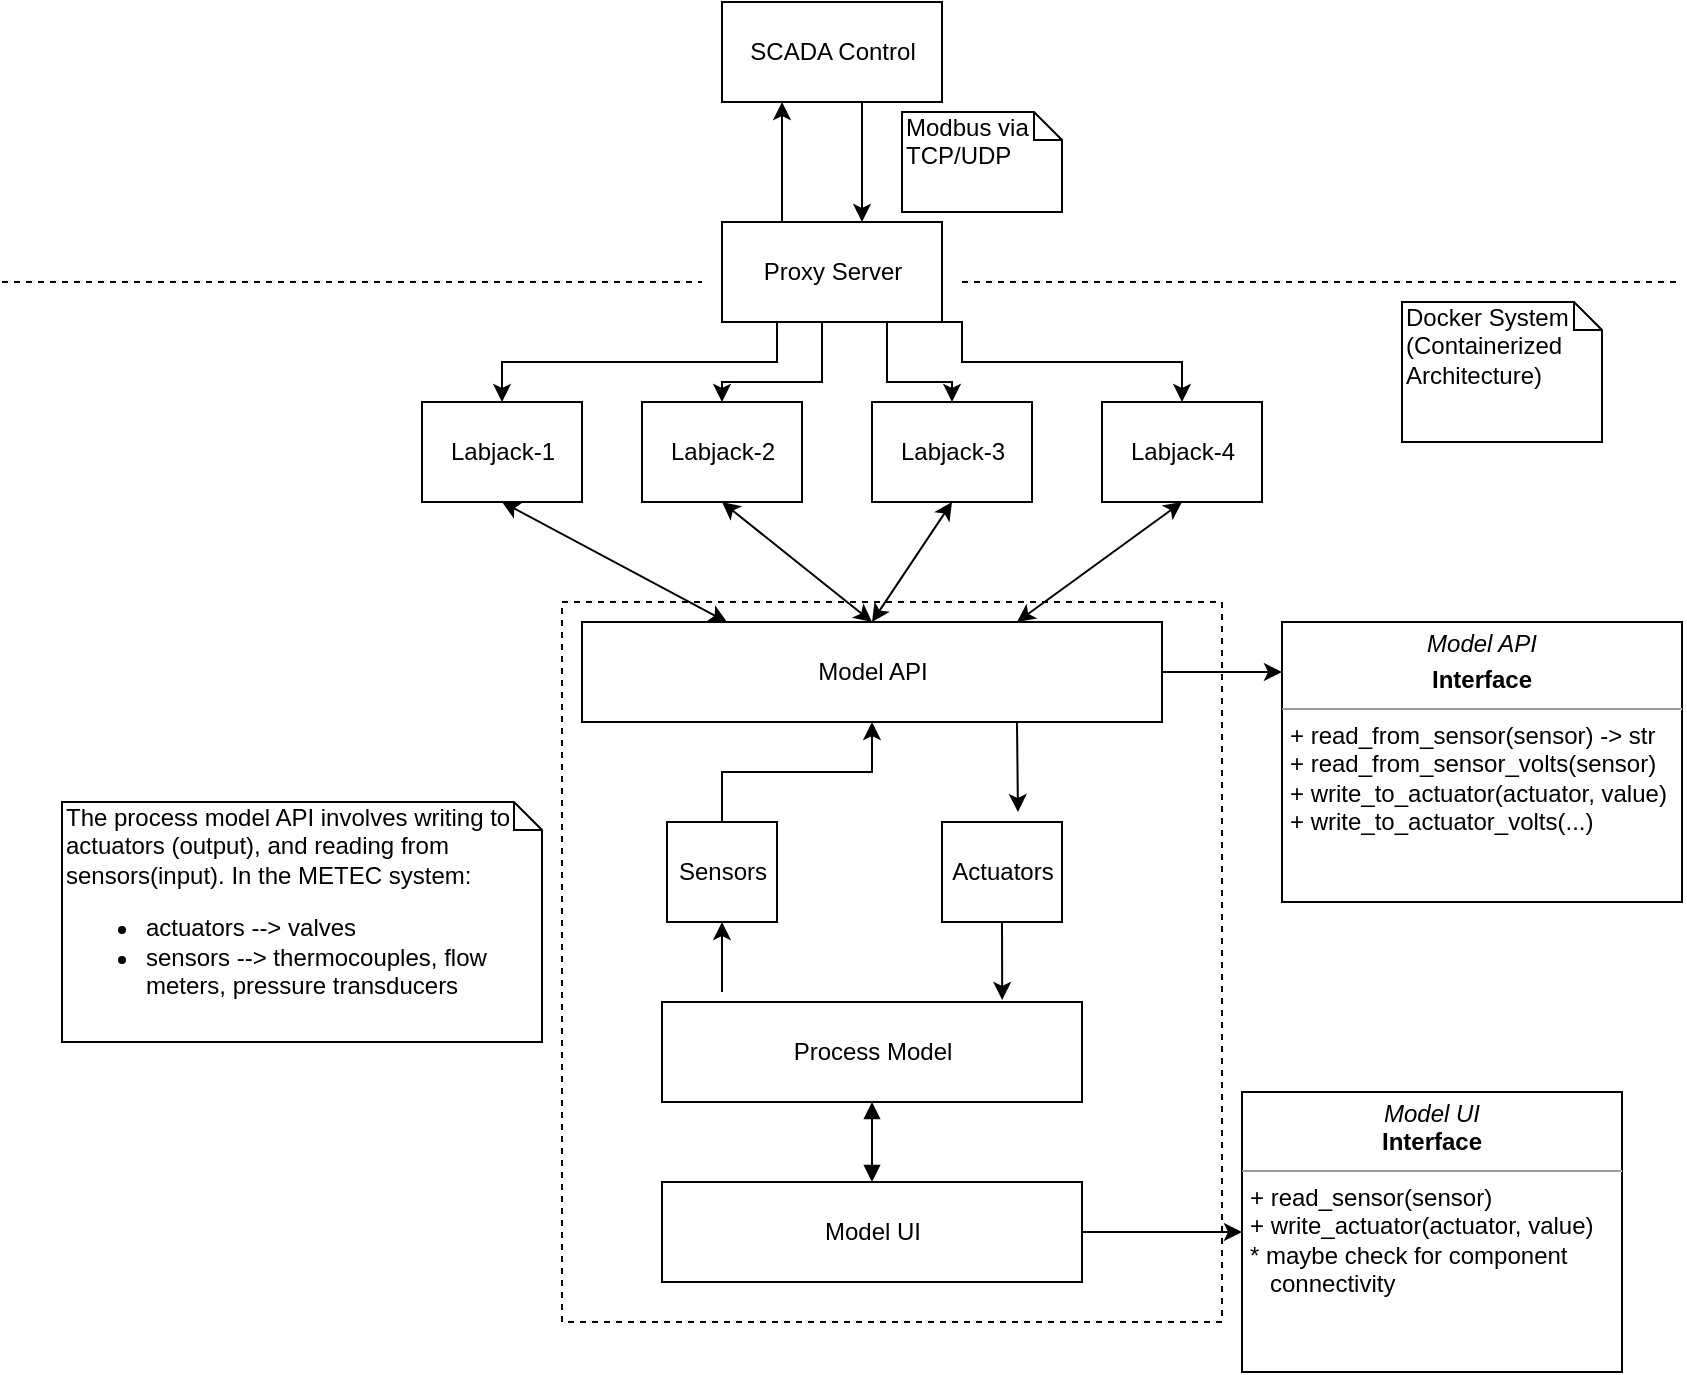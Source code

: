 <mxfile version="11.0.5" type="google"><diagram id="cwQKPFZvXCwt09W3PkRK" name="System Design"><mxGraphModel dx="906" dy="635" grid="1" gridSize="10" guides="1" tooltips="1" connect="1" arrows="1" fold="1" page="1" pageScale="1" pageWidth="850" pageHeight="1100" math="0" shadow="0"><root><mxCell id="0"/><mxCell id="1" parent="0"/><mxCell id="ga0J7rcMQ_tOhlUPW_dn-65" value="" style="rounded=0;whiteSpace=wrap;html=1;dashed=1;fillColor=none;" parent="1" vertex="1"><mxGeometry x="280" y="320" width="330" height="360" as="geometry"/></mxCell><mxCell id="ga0J7rcMQ_tOhlUPW_dn-14" value="" style="edgeStyle=orthogonalEdgeStyle;rounded=0;orthogonalLoop=1;jettySize=auto;html=1;" parent="1" source="ga0J7rcMQ_tOhlUPW_dn-12" target="ga0J7rcMQ_tOhlUPW_dn-13" edge="1"><mxGeometry relative="1" as="geometry"><Array as="points"><mxPoint x="430" y="100"/><mxPoint x="430" y="100"/></Array></mxGeometry></mxCell><mxCell id="ga0J7rcMQ_tOhlUPW_dn-12" value="SCADA Control" style="html=1;" parent="1" vertex="1"><mxGeometry x="360" y="20" width="110" height="50" as="geometry"/></mxCell><mxCell id="ga0J7rcMQ_tOhlUPW_dn-15" value="" style="edgeStyle=orthogonalEdgeStyle;rounded=0;orthogonalLoop=1;jettySize=auto;html=1;" parent="1" source="ga0J7rcMQ_tOhlUPW_dn-13" target="ga0J7rcMQ_tOhlUPW_dn-12" edge="1"><mxGeometry relative="1" as="geometry"><Array as="points"><mxPoint x="390" y="100"/><mxPoint x="390" y="100"/></Array></mxGeometry></mxCell><mxCell id="ga0J7rcMQ_tOhlUPW_dn-25" style="edgeStyle=orthogonalEdgeStyle;rounded=0;orthogonalLoop=1;jettySize=auto;html=1;exitX=0.75;exitY=1;exitDx=0;exitDy=0;" parent="1" source="ga0J7rcMQ_tOhlUPW_dn-13" target="ga0J7rcMQ_tOhlUPW_dn-22" edge="1"><mxGeometry relative="1" as="geometry"><Array as="points"><mxPoint x="480" y="180"/><mxPoint x="480" y="200"/><mxPoint x="590" y="200"/></Array></mxGeometry></mxCell><mxCell id="ga0J7rcMQ_tOhlUPW_dn-26" style="edgeStyle=orthogonalEdgeStyle;rounded=0;orthogonalLoop=1;jettySize=auto;html=1;exitX=0.75;exitY=1;exitDx=0;exitDy=0;" parent="1" source="ga0J7rcMQ_tOhlUPW_dn-13" target="ga0J7rcMQ_tOhlUPW_dn-21" edge="1"><mxGeometry relative="1" as="geometry"><Array as="points"><mxPoint x="443" y="210"/><mxPoint x="475" y="210"/></Array></mxGeometry></mxCell><mxCell id="ga0J7rcMQ_tOhlUPW_dn-27" style="edgeStyle=orthogonalEdgeStyle;rounded=0;orthogonalLoop=1;jettySize=auto;html=1;exitX=0.25;exitY=1;exitDx=0;exitDy=0;entryX=0.5;entryY=0;entryDx=0;entryDy=0;" parent="1" source="ga0J7rcMQ_tOhlUPW_dn-13" target="ga0J7rcMQ_tOhlUPW_dn-20" edge="1"><mxGeometry relative="1" as="geometry"><Array as="points"><mxPoint x="410" y="180"/><mxPoint x="410" y="210"/><mxPoint x="360" y="210"/></Array></mxGeometry></mxCell><mxCell id="ga0J7rcMQ_tOhlUPW_dn-28" style="edgeStyle=orthogonalEdgeStyle;rounded=0;orthogonalLoop=1;jettySize=auto;html=1;exitX=0.25;exitY=1;exitDx=0;exitDy=0;entryX=0.5;entryY=0;entryDx=0;entryDy=0;" parent="1" source="ga0J7rcMQ_tOhlUPW_dn-13" target="ga0J7rcMQ_tOhlUPW_dn-19" edge="1"><mxGeometry relative="1" as="geometry"/></mxCell><mxCell id="ga0J7rcMQ_tOhlUPW_dn-13" value="Proxy Server" style="html=1;" parent="1" vertex="1"><mxGeometry x="360" y="130" width="110" height="50" as="geometry"/></mxCell><mxCell id="ga0J7rcMQ_tOhlUPW_dn-16" value="Modbus via&lt;br&gt;TCP/UDP" style="shape=note;whiteSpace=wrap;html=1;size=14;verticalAlign=top;align=left;spacingTop=-6;" parent="1" vertex="1"><mxGeometry x="450" y="75" width="80" height="50" as="geometry"/></mxCell><mxCell id="ga0J7rcMQ_tOhlUPW_dn-19" value="Labjack-1" style="html=1;" parent="1" vertex="1"><mxGeometry x="210" y="220" width="80" height="50" as="geometry"/></mxCell><mxCell id="ga0J7rcMQ_tOhlUPW_dn-20" value="Labjack-2" style="html=1;" parent="1" vertex="1"><mxGeometry x="320" y="220" width="80" height="50" as="geometry"/></mxCell><mxCell id="ga0J7rcMQ_tOhlUPW_dn-21" value="Labjack-3" style="html=1;" parent="1" vertex="1"><mxGeometry x="435" y="220" width="80" height="50" as="geometry"/></mxCell><mxCell id="ga0J7rcMQ_tOhlUPW_dn-22" value="Labjack-4" style="html=1;" parent="1" vertex="1"><mxGeometry x="550" y="220" width="80" height="50" as="geometry"/></mxCell><mxCell id="ga0J7rcMQ_tOhlUPW_dn-29" value="" style="endArrow=none;dashed=1;html=1;" parent="1" edge="1"><mxGeometry width="50" height="50" relative="1" as="geometry"><mxPoint y="160" as="sourcePoint"/><mxPoint x="350" y="160" as="targetPoint"/><Array as="points"/></mxGeometry></mxCell><mxCell id="ga0J7rcMQ_tOhlUPW_dn-30" value="" style="endArrow=none;dashed=1;html=1;" parent="1" edge="1"><mxGeometry width="50" height="50" relative="1" as="geometry"><mxPoint x="480" y="160" as="sourcePoint"/><mxPoint x="840" y="160" as="targetPoint"/></mxGeometry></mxCell><mxCell id="ga0J7rcMQ_tOhlUPW_dn-32" value="Docker System (Containerized&lt;br&gt;Architecture)" style="shape=note;whiteSpace=wrap;html=1;size=14;verticalAlign=top;align=left;spacingTop=-6;" parent="1" vertex="1"><mxGeometry x="700" y="170" width="100" height="70" as="geometry"/></mxCell><mxCell id="ga0J7rcMQ_tOhlUPW_dn-50" style="edgeStyle=orthogonalEdgeStyle;rounded=0;orthogonalLoop=1;jettySize=auto;html=1;entryX=0;entryY=0.5;entryDx=0;entryDy=0;" parent="1" source="ga0J7rcMQ_tOhlUPW_dn-33" edge="1"><mxGeometry relative="1" as="geometry"><mxPoint x="640" y="355" as="targetPoint"/></mxGeometry></mxCell><mxCell id="ga0J7rcMQ_tOhlUPW_dn-33" value="Model API" style="html=1;" parent="1" vertex="1"><mxGeometry x="290" y="330" width="290" height="50" as="geometry"/></mxCell><mxCell id="ga0J7rcMQ_tOhlUPW_dn-37" value="" style="endArrow=classic;startArrow=classic;html=1;entryX=0.5;entryY=1;entryDx=0;entryDy=0;exitX=0.25;exitY=0;exitDx=0;exitDy=0;" parent="1" source="ga0J7rcMQ_tOhlUPW_dn-33" target="ga0J7rcMQ_tOhlUPW_dn-19" edge="1"><mxGeometry width="50" height="50" relative="1" as="geometry"><mxPoint x="10" y="530" as="sourcePoint"/><mxPoint x="60" y="480" as="targetPoint"/></mxGeometry></mxCell><mxCell id="ga0J7rcMQ_tOhlUPW_dn-38" value="" style="endArrow=classic;startArrow=classic;html=1;entryX=0.5;entryY=1;entryDx=0;entryDy=0;exitX=0.5;exitY=0;exitDx=0;exitDy=0;" parent="1" source="ga0J7rcMQ_tOhlUPW_dn-33" target="ga0J7rcMQ_tOhlUPW_dn-20" edge="1"><mxGeometry width="50" height="50" relative="1" as="geometry"><mxPoint x="10" y="530" as="sourcePoint"/><mxPoint x="60" y="480" as="targetPoint"/></mxGeometry></mxCell><mxCell id="ga0J7rcMQ_tOhlUPW_dn-39" value="" style="endArrow=classic;startArrow=classic;html=1;entryX=0.5;entryY=1;entryDx=0;entryDy=0;exitX=0.5;exitY=0;exitDx=0;exitDy=0;" parent="1" source="ga0J7rcMQ_tOhlUPW_dn-33" target="ga0J7rcMQ_tOhlUPW_dn-21" edge="1"><mxGeometry width="50" height="50" relative="1" as="geometry"><mxPoint x="10" y="450" as="sourcePoint"/><mxPoint x="60" y="400" as="targetPoint"/></mxGeometry></mxCell><mxCell id="ga0J7rcMQ_tOhlUPW_dn-41" value="" style="endArrow=classic;startArrow=classic;html=1;exitX=0.75;exitY=0;exitDx=0;exitDy=0;" parent="1" source="ga0J7rcMQ_tOhlUPW_dn-33" edge="1"><mxGeometry width="50" height="50" relative="1" as="geometry"><mxPoint x="540" y="320" as="sourcePoint"/><mxPoint x="590" y="270" as="targetPoint"/></mxGeometry></mxCell><mxCell id="ga0J7rcMQ_tOhlUPW_dn-52" value="" style="edgeStyle=orthogonalEdgeStyle;rounded=0;orthogonalLoop=1;jettySize=auto;html=1;" parent="1" source="ga0J7rcMQ_tOhlUPW_dn-42" target="ga0J7rcMQ_tOhlUPW_dn-33" edge="1"><mxGeometry relative="1" as="geometry"/></mxCell><mxCell id="ga0J7rcMQ_tOhlUPW_dn-42" value="Sensors" style="html=1;" parent="1" vertex="1"><mxGeometry x="332.5" y="430" width="55" height="50" as="geometry"/></mxCell><mxCell id="ga0J7rcMQ_tOhlUPW_dn-43" value="Actuators" style="html=1;" parent="1" vertex="1"><mxGeometry x="470" y="430" width="60" height="50" as="geometry"/></mxCell><mxCell id="ga0J7rcMQ_tOhlUPW_dn-44" value="Process Model" style="html=1;" parent="1" vertex="1"><mxGeometry x="330" y="520" width="210" height="50" as="geometry"/></mxCell><mxCell id="ga0J7rcMQ_tOhlUPW_dn-45" value="" style="endArrow=classic;html=1;exitX=0.75;exitY=1;exitDx=0;exitDy=0;entryX=0.633;entryY=-0.1;entryDx=0;entryDy=0;entryPerimeter=0;" parent="1" source="ga0J7rcMQ_tOhlUPW_dn-33" target="ga0J7rcMQ_tOhlUPW_dn-43" edge="1"><mxGeometry width="50" height="50" relative="1" as="geometry"><mxPoint x="590" y="430" as="sourcePoint"/><mxPoint x="640" y="380" as="targetPoint"/></mxGeometry></mxCell><mxCell id="ga0J7rcMQ_tOhlUPW_dn-46" value="" style="endArrow=classic;html=1;exitX=0.5;exitY=1;exitDx=0;exitDy=0;entryX=0.81;entryY=-0.02;entryDx=0;entryDy=0;entryPerimeter=0;" parent="1" source="ga0J7rcMQ_tOhlUPW_dn-43" target="ga0J7rcMQ_tOhlUPW_dn-44" edge="1"><mxGeometry width="50" height="50" relative="1" as="geometry"><mxPoint x="465" y="520" as="sourcePoint"/><mxPoint x="515" y="470" as="targetPoint"/></mxGeometry></mxCell><mxCell id="ga0J7rcMQ_tOhlUPW_dn-47" value="" style="endArrow=classic;html=1;entryX=0.5;entryY=1;entryDx=0;entryDy=0;" parent="1" target="ga0J7rcMQ_tOhlUPW_dn-42" edge="1"><mxGeometry width="50" height="50" relative="1" as="geometry"><mxPoint x="360" y="515" as="sourcePoint"/><mxPoint x="380" y="490" as="targetPoint"/></mxGeometry></mxCell><mxCell id="ga0J7rcMQ_tOhlUPW_dn-51" value="&lt;p style=&quot;margin: 0px ; margin-top: 4px ; text-align: center&quot;&gt;&lt;i&gt;Model API&lt;/i&gt;&lt;/p&gt;&lt;p style=&quot;margin: 0px ; margin-top: 4px ; text-align: center&quot;&gt;&lt;b&gt;Interface&lt;/b&gt;&lt;/p&gt;&lt;hr size=&quot;1&quot;&gt;&lt;p style=&quot;margin: 0px ; margin-left: 4px&quot;&gt;&lt;span&gt;+ read_from_sensor(sensor) -&amp;gt; str&lt;/span&gt;&lt;br&gt;&lt;/p&gt;&lt;p style=&quot;margin: 0px ; margin-left: 4px&quot;&gt;+ read_from_sensor_volts(sensor)&lt;/p&gt;&lt;p style=&quot;margin: 0px ; margin-left: 4px&quot;&gt;+ write_to_actuator(actuator, value)&lt;/p&gt;&lt;p style=&quot;margin: 0px ; margin-left: 4px&quot;&gt;+ write_to_actuator_volts(...)&lt;/p&gt;" style="verticalAlign=top;align=left;overflow=fill;fontSize=12;fontFamily=Helvetica;html=1;" parent="1" vertex="1"><mxGeometry x="640" y="330" width="200" height="140" as="geometry"/></mxCell><mxCell id="ga0J7rcMQ_tOhlUPW_dn-53" value="The process model API involves writing to actuators (output), and reading from sensors(input). In the METEC system:&lt;br&gt;&lt;ul&gt;&lt;li&gt;actuators --&amp;gt; valves&lt;/li&gt;&lt;li&gt;sensors --&amp;gt; thermocouples, flow meters, pressure transducers&lt;/li&gt;&lt;/ul&gt;" style="shape=note;whiteSpace=wrap;html=1;size=14;verticalAlign=top;align=left;spacingTop=-6;" parent="1" vertex="1"><mxGeometry x="30" y="420" width="240" height="120" as="geometry"/></mxCell><mxCell id="ga0J7rcMQ_tOhlUPW_dn-62" value="" style="edgeStyle=none;rounded=0;orthogonalLoop=1;jettySize=auto;html=1;entryX=0;entryY=0.5;entryDx=0;entryDy=0;" parent="1" source="ga0J7rcMQ_tOhlUPW_dn-54" target="ga0J7rcMQ_tOhlUPW_dn-63" edge="1"><mxGeometry relative="1" as="geometry"><mxPoint x="600" y="635" as="targetPoint"/></mxGeometry></mxCell><mxCell id="ga0J7rcMQ_tOhlUPW_dn-54" value="Model UI" style="html=1;" parent="1" vertex="1"><mxGeometry x="330" y="610" width="210" height="50" as="geometry"/></mxCell><mxCell id="ga0J7rcMQ_tOhlUPW_dn-60" value="" style="endArrow=block;startArrow=block;endFill=1;startFill=1;html=1;exitX=0.5;exitY=1;exitDx=0;exitDy=0;entryX=0.5;entryY=0;entryDx=0;entryDy=0;" parent="1" source="ga0J7rcMQ_tOhlUPW_dn-44" target="ga0J7rcMQ_tOhlUPW_dn-54" edge="1"><mxGeometry width="160" relative="1" as="geometry"><mxPoint x="10" y="660" as="sourcePoint"/><mxPoint x="170" y="660" as="targetPoint"/></mxGeometry></mxCell><mxCell id="ga0J7rcMQ_tOhlUPW_dn-63" value="&lt;p style=&quot;margin: 0px ; margin-top: 4px ; text-align: center&quot;&gt;&lt;i&gt;Model UI&lt;/i&gt;&lt;br&gt;&lt;b&gt;Interface&lt;/b&gt;&lt;/p&gt;&lt;hr size=&quot;1&quot;&gt;&lt;p style=&quot;margin: 0px ; margin-left: 4px&quot;&gt;&lt;span&gt;+ read_sensor(sensor)&lt;/span&gt;&lt;br&gt;&lt;/p&gt;&lt;p style=&quot;margin: 0px ; margin-left: 4px&quot;&gt;+ write_actuator(actuator, value)&lt;/p&gt;&lt;p style=&quot;margin: 0px ; margin-left: 4px&quot;&gt;* maybe check for component&amp;nbsp;&lt;/p&gt;&lt;p style=&quot;margin: 0px ; margin-left: 4px&quot;&gt;&amp;nbsp; &amp;nbsp;connectivity&lt;/p&gt;" style="verticalAlign=top;align=left;overflow=fill;fontSize=12;fontFamily=Helvetica;html=1;" parent="1" vertex="1"><mxGeometry x="620" y="565" width="190" height="140" as="geometry"/></mxCell></root></mxGraphModel></diagram><diagram id="9ee9ZPybJlxBKLZea21q" name="Labjack Emulator"><mxGraphModel dx="906" dy="635" grid="1" gridSize="10" guides="1" tooltips="1" connect="1" arrows="1" fold="1" page="1" pageScale="1" pageWidth="850" pageHeight="1100" math="0" shadow="0"><root><mxCell id="xaF1gvg9-3BTD8VrTsgN-0"/><mxCell id="xaF1gvg9-3BTD8VrTsgN-1" parent="xaF1gvg9-3BTD8VrTsgN-0"/><mxCell id="xaF1gvg9-3BTD8VrTsgN-2" value="Labjack Emulator" style="swimlane;fontStyle=1;align=center;verticalAlign=top;childLayout=stackLayout;horizontal=1;startSize=26;horizontalStack=0;resizeParent=1;resizeParentMax=0;resizeLast=0;collapsible=1;marginBottom=0;" vertex="1" parent="xaF1gvg9-3BTD8VrTsgN-1"><mxGeometry x="280" y="41" width="170" height="142" as="geometry"/></mxCell><mxCell id="xaF1gvg9-3BTD8VrTsgN-3" value="+ register_map: Dict&#10;+ modbus_map: Dict&#10;+ modbus_reciever&#10;+ process_communicator" style="text;strokeColor=none;fillColor=none;align=left;verticalAlign=top;spacingLeft=4;spacingRight=4;overflow=hidden;rotatable=0;points=[[0,0.5],[1,0.5]];portConstraint=eastwest;" vertex="1" parent="xaF1gvg9-3BTD8VrTsgN-2"><mxGeometry y="26" width="170" height="64" as="geometry"/></mxCell><mxCell id="xaF1gvg9-3BTD8VrTsgN-4" value="" style="line;strokeWidth=1;fillColor=none;align=left;verticalAlign=middle;spacingTop=-1;spacingLeft=3;spacingRight=3;rotatable=0;labelPosition=right;points=[];portConstraint=eastwest;" vertex="1" parent="xaF1gvg9-3BTD8VrTsgN-2"><mxGeometry y="90" width="170" height="10" as="geometry"/></mxCell><mxCell id="xaF1gvg9-3BTD8VrTsgN-5" value="+ on_request(request): bytes&#10;+ control_loop()" style="text;strokeColor=none;fillColor=none;align=left;verticalAlign=top;spacingLeft=4;spacingRight=4;overflow=hidden;rotatable=0;points=[[0,0.5],[1,0.5]];portConstraint=eastwest;" vertex="1" parent="xaF1gvg9-3BTD8VrTsgN-2"><mxGeometry y="100" width="170" height="42" as="geometry"/></mxCell><mxCell id="xaF1gvg9-3BTD8VrTsgN-6" value="METEC Middleware" style="swimlane;fontStyle=1;align=center;verticalAlign=top;childLayout=stackLayout;horizontal=1;startSize=26;horizontalStack=0;resizeParent=1;resizeParentMax=0;resizeLast=0;collapsible=1;marginBottom=0;" vertex="1" parent="xaF1gvg9-3BTD8VrTsgN-1"><mxGeometry x="540" y="428" width="300" height="86" as="geometry"/></mxCell><mxCell id="xaF1gvg9-3BTD8VrTsgN-7" value="+ sensor_properties" style="text;strokeColor=none;fillColor=none;align=left;verticalAlign=top;spacingLeft=4;spacingRight=4;overflow=hidden;rotatable=0;points=[[0,0.5],[1,0.5]];portConstraint=eastwest;" vertex="1" parent="xaF1gvg9-3BTD8VrTsgN-6"><mxGeometry y="26" width="300" height="26" as="geometry"/></mxCell><mxCell id="xaF1gvg9-3BTD8VrTsgN-8" value="" style="line;strokeWidth=1;fillColor=none;align=left;verticalAlign=middle;spacingTop=-1;spacingLeft=3;spacingRight=3;rotatable=0;labelPosition=right;points=[];portConstraint=eastwest;" vertex="1" parent="xaF1gvg9-3BTD8VrTsgN-6"><mxGeometry y="52" width="300" height="8" as="geometry"/></mxCell><mxCell id="xaF1gvg9-3BTD8VrTsgN-9" value="+ convert_pin_to_component(device, pin): name" style="text;strokeColor=none;fillColor=none;align=left;verticalAlign=top;spacingLeft=4;spacingRight=4;overflow=hidden;rotatable=0;points=[[0,0.5],[1,0.5]];portConstraint=eastwest;" vertex="1" parent="xaF1gvg9-3BTD8VrTsgN-6"><mxGeometry y="60" width="300" height="26" as="geometry"/></mxCell><mxCell id="xaF1gvg9-3BTD8VrTsgN-10" value="Process Communicator" style="swimlane;fontStyle=1;align=center;verticalAlign=top;childLayout=stackLayout;horizontal=1;startSize=26;horizontalStack=0;resizeParent=1;resizeParentMax=0;resizeLast=0;collapsible=1;marginBottom=0;" vertex="1" parent="xaF1gvg9-3BTD8VrTsgN-1"><mxGeometry x="250" y="256" width="240" height="160" as="geometry"/></mxCell><mxCell id="xaF1gvg9-3BTD8VrTsgN-11" value="+ model_connection: socket&#10;- middleware: Middleware" style="text;strokeColor=none;fillColor=none;align=left;verticalAlign=top;spacingLeft=4;spacingRight=4;overflow=hidden;rotatable=0;points=[[0,0.5],[1,0.5]];portConstraint=eastwest;fontStyle=2" vertex="1" parent="xaF1gvg9-3BTD8VrTsgN-10"><mxGeometry y="26" width="240" height="44" as="geometry"/></mxCell><mxCell id="xaF1gvg9-3BTD8VrTsgN-12" value="" style="line;strokeWidth=1;fillColor=none;align=left;verticalAlign=middle;spacingTop=-1;spacingLeft=3;spacingRight=3;rotatable=0;labelPosition=right;points=[];portConstraint=eastwest;" vertex="1" parent="xaF1gvg9-3BTD8VrTsgN-10"><mxGeometry y="70" width="240" height="8" as="geometry"/></mxCell><mxCell id="xaF1gvg9-3BTD8VrTsgN-13" value="+ write_to_actuator(actuator, value): value&#10;+ read_from_sensor(sensor)&#10;+ write_to_pin(device, pin, value): value&#10;+ read_from_pin(device, pin): value" style="text;strokeColor=none;fillColor=none;align=left;verticalAlign=top;spacingLeft=4;spacingRight=4;overflow=hidden;rotatable=0;points=[[0,0.5],[1,0.5]];portConstraint=eastwest;" vertex="1" parent="xaF1gvg9-3BTD8VrTsgN-10"><mxGeometry y="78" width="240" height="82" as="geometry"/></mxCell><mxCell id="xaF1gvg9-3BTD8VrTsgN-14" value="&lt;p style=&quot;margin: 0px ; margin-top: 4px ; text-align: center&quot;&gt;&lt;i&gt;&amp;lt;&amp;lt;Interface&amp;gt;&amp;gt;&lt;/i&gt;&lt;br&gt;&lt;b&gt;Middleware&lt;/b&gt;&lt;/p&gt;&lt;hr size=&quot;1&quot;&gt;&lt;p style=&quot;margin: 0px ; margin-left: 4px&quot;&gt;&lt;/p&gt;&lt;p style=&quot;margin: 0px ; margin-left: 4px&quot;&gt;+ convert_pin_to_component(device, pin): name&lt;br&gt;&lt;br&gt;&lt;/p&gt;" style="verticalAlign=top;align=left;overflow=fill;fontSize=12;fontFamily=Helvetica;html=1;" vertex="1" parent="xaF1gvg9-3BTD8VrTsgN-1"><mxGeometry x="540" y="295" width="300" height="75" as="geometry"/></mxCell><mxCell id="xaF1gvg9-3BTD8VrTsgN-18" value="Extends" style="endArrow=block;endSize=16;endFill=0;html=1;exitX=0.5;exitY=1;exitDx=0;exitDy=0;entryX=0.5;entryY=0;entryDx=0;entryDy=0;" edge="1" parent="xaF1gvg9-3BTD8VrTsgN-1" source="xaF1gvg9-3BTD8VrTsgN-14" target="xaF1gvg9-3BTD8VrTsgN-6"><mxGeometry width="160" relative="1" as="geometry"><mxPoint x="250" y="540" as="sourcePoint"/><mxPoint x="410" y="540" as="targetPoint"/></mxGeometry></mxCell><mxCell id="xaF1gvg9-3BTD8VrTsgN-19" value="" style="endArrow=open;endFill=1;endSize=12;html=1;exitX=1;exitY=0.5;exitDx=0;exitDy=0;entryX=0;entryY=0.5;entryDx=0;entryDy=0;" edge="1" parent="xaF1gvg9-3BTD8VrTsgN-1" source="xaF1gvg9-3BTD8VrTsgN-11" target="xaF1gvg9-3BTD8VrTsgN-14"><mxGeometry width="160" relative="1" as="geometry"><mxPoint x="550" y="240" as="sourcePoint"/><mxPoint x="710" y="240" as="targetPoint"/></mxGeometry></mxCell><mxCell id="xaF1gvg9-3BTD8VrTsgN-20" value="" style="endArrow=open;endFill=1;endSize=12;html=1;exitX=0.882;exitY=1.048;exitDx=0;exitDy=0;exitPerimeter=0;entryX=0.75;entryY=0;entryDx=0;entryDy=0;" edge="1" parent="xaF1gvg9-3BTD8VrTsgN-1" source="xaF1gvg9-3BTD8VrTsgN-5" target="xaF1gvg9-3BTD8VrTsgN-10"><mxGeometry width="160" relative="1" as="geometry"><mxPoint x="250" y="540" as="sourcePoint"/><mxPoint x="410" y="540" as="targetPoint"/></mxGeometry></mxCell><mxCell id="xaF1gvg9-3BTD8VrTsgN-25" value="Modbus Encoder" style="swimlane;fontStyle=1;align=center;verticalAlign=top;childLayout=stackLayout;horizontal=1;startSize=26;horizontalStack=0;resizeParent=1;resizeParentMax=0;resizeLast=0;collapsible=1;marginBottom=0;" vertex="1" parent="xaF1gvg9-3BTD8VrTsgN-1"><mxGeometry x="520" y="80" width="320" height="82" as="geometry"/></mxCell><mxCell id="xaF1gvg9-3BTD8VrTsgN-28" value="+ respond_read_registers(header, values=[(value, type)])&#10;+ respond_write_registers(header, start_reg, count)" style="text;strokeColor=none;fillColor=none;align=left;verticalAlign=top;spacingLeft=4;spacingRight=4;overflow=hidden;rotatable=0;points=[[0,0.5],[1,0.5]];portConstraint=eastwest;" vertex="1" parent="xaF1gvg9-3BTD8VrTsgN-25"><mxGeometry y="26" width="320" height="56" as="geometry"/></mxCell><mxCell id="xaF1gvg9-3BTD8VrTsgN-33" value="Use" style="endArrow=open;endSize=12;dashed=1;html=1;exitX=1;exitY=0.5;exitDx=0;exitDy=0;entryX=0;entryY=0.5;entryDx=0;entryDy=0;" edge="1" parent="xaF1gvg9-3BTD8VrTsgN-1" source="xaF1gvg9-3BTD8VrTsgN-3" target="xaF1gvg9-3BTD8VrTsgN-28"><mxGeometry width="160" relative="1" as="geometry"><mxPoint x="450" y="200" as="sourcePoint"/><mxPoint x="610" y="200" as="targetPoint"/></mxGeometry></mxCell><mxCell id="xaF1gvg9-3BTD8VrTsgN-34" value="return" style="html=1;verticalAlign=bottom;endArrow=open;dashed=1;endSize=8;entryX=0.229;entryY=1.095;entryDx=0;entryDy=0;entryPerimeter=0;" edge="1" parent="xaF1gvg9-3BTD8VrTsgN-1" target="xaF1gvg9-3BTD8VrTsgN-5"><mxGeometry relative="1" as="geometry"><mxPoint x="319" y="250" as="sourcePoint"/><mxPoint x="250" y="540" as="targetPoint"/></mxGeometry></mxCell></root></mxGraphModel></diagram><diagram id="kv_XZzKYFS2TmSP4nJDl" name="Model API"><mxGraphModel dx="906" dy="635" grid="1" gridSize="10" guides="1" tooltips="1" connect="1" arrows="1" fold="1" page="1" pageScale="1" pageWidth="850" pageHeight="1100" math="0" shadow="0"><root><mxCell id="v6nBW8Luad2Ek20ZlT8o-0"/><mxCell id="v6nBW8Luad2Ek20ZlT8o-1" parent="v6nBW8Luad2Ek20ZlT8o-0"/><mxCell id="PULcMWsqFNJ7ZkIHT5lb-4" value="&lt;p style=&quot;margin: 0px ; margin-top: 4px ; text-align: center&quot;&gt;&lt;i&gt;&amp;lt;&amp;lt;ProcessModelAPI&amp;gt;&amp;gt;&lt;/i&gt;&lt;br&gt;&lt;b&gt;Interface&lt;/b&gt;&lt;/p&gt;&lt;hr size=&quot;1&quot;&gt;&lt;p style=&quot;margin: 0px ; margin-left: 4px&quot;&gt;&lt;/p&gt;&lt;p style=&quot;margin: 0px ; margin-left: 4px&quot;&gt;+ read_from_sensor(sensor): value&lt;br&gt;+ read_from_sensor_volts(sensor): volts&lt;/p&gt;&lt;p style=&quot;margin: 0px ; margin-left: 4px&quot;&gt;+ write_to_actuator(actuator, value): value&lt;/p&gt;&lt;p style=&quot;margin: 0px ; margin-left: 4px&quot;&gt;+ write_to_actuator_volts(actuator, volts): volts&lt;/p&gt;" style="verticalAlign=top;align=left;overflow=fill;fontSize=12;fontFamily=Helvetica;html=1;" vertex="1" parent="v6nBW8Luad2Ek20ZlT8o-1"><mxGeometry x="550" y="100" width="268" height="110" as="geometry"/></mxCell><mxCell id="PULcMWsqFNJ7ZkIHT5lb-5" value="Model" style="html=1;" vertex="1" parent="v6nBW8Luad2Ek20ZlT8o-1"><mxGeometry x="270" y="265" width="180" height="80" as="geometry"/></mxCell><mxCell id="PULcMWsqFNJ7ZkIHT5lb-6" value="Extends" style="endArrow=block;endSize=16;endFill=0;html=1;exitX=0.5;exitY=1;exitDx=0;exitDy=0;entryX=0.5;entryY=0;entryDx=0;entryDy=0;" edge="1" parent="v6nBW8Luad2Ek20ZlT8o-1" source="PULcMWsqFNJ7ZkIHT5lb-4" target="PULcMWsqFNJ7ZkIHT5lb-13"><mxGeometry width="160" relative="1" as="geometry"><mxPoint x="270" y="330" as="sourcePoint"/><mxPoint x="460" y="180" as="targetPoint"/></mxGeometry></mxCell><mxCell id="PULcMWsqFNJ7ZkIHT5lb-7" value="ModelServer" style="swimlane;fontStyle=1;align=center;verticalAlign=top;childLayout=stackLayout;horizontal=1;startSize=26;horizontalStack=0;resizeParent=1;resizeParentMax=0;resizeLast=0;collapsible=1;marginBottom=0;" vertex="1" parent="v6nBW8Luad2Ek20ZlT8o-1"><mxGeometry x="271" y="80" width="160" height="120" as="geometry"/></mxCell><mxCell id="PULcMWsqFNJ7ZkIHT5lb-8" value="+ server: socket" style="text;strokeColor=none;fillColor=none;align=left;verticalAlign=top;spacingLeft=4;spacingRight=4;overflow=hidden;rotatable=0;points=[[0,0.5],[1,0.5]];portConstraint=eastwest;" vertex="1" parent="PULcMWsqFNJ7ZkIHT5lb-7"><mxGeometry y="26" width="160" height="26" as="geometry"/></mxCell><mxCell id="PULcMWsqFNJ7ZkIHT5lb-9" value="" style="line;strokeWidth=1;fillColor=none;align=left;verticalAlign=middle;spacingTop=-1;spacingLeft=3;spacingRight=3;rotatable=0;labelPosition=right;points=[];portConstraint=eastwest;" vertex="1" parent="PULcMWsqFNJ7ZkIHT5lb-7"><mxGeometry y="52" width="160" height="8" as="geometry"/></mxCell><mxCell id="PULcMWsqFNJ7ZkIHT5lb-10" value="+ start_server&#10;+ on_request(request)&#10;- parse_request" style="text;strokeColor=none;fillColor=none;align=left;verticalAlign=top;spacingLeft=4;spacingRight=4;overflow=hidden;rotatable=0;points=[[0,0.5],[1,0.5]];portConstraint=eastwest;" vertex="1" parent="PULcMWsqFNJ7ZkIHT5lb-7"><mxGeometry y="60" width="160" height="60" as="geometry"/></mxCell><mxCell id="PULcMWsqFNJ7ZkIHT5lb-11" value="" style="endArrow=open;endFill=1;endSize=12;html=1;exitX=0.8;exitY=1.033;exitDx=0;exitDy=0;exitPerimeter=0;" edge="1" parent="v6nBW8Luad2Ek20ZlT8o-1" source="PULcMWsqFNJ7ZkIHT5lb-10"><mxGeometry width="160" relative="1" as="geometry"><mxPoint x="270" y="370" as="sourcePoint"/><mxPoint x="399" y="260" as="targetPoint"/></mxGeometry></mxCell><mxCell id="PULcMWsqFNJ7ZkIHT5lb-12" value="" style="endArrow=open;endFill=1;endSize=12;html=1;" edge="1" parent="v6nBW8Luad2Ek20ZlT8o-1"><mxGeometry width="160" relative="1" as="geometry"><mxPoint x="310" y="265" as="sourcePoint"/><mxPoint x="310" y="205" as="targetPoint"/></mxGeometry></mxCell><mxCell id="PULcMWsqFNJ7ZkIHT5lb-13" value="MetecModel" style="swimlane;fontStyle=1;align=center;verticalAlign=top;childLayout=stackLayout;horizontal=1;startSize=26;horizontalStack=0;resizeParent=1;resizeParentMax=0;resizeLast=0;collapsible=1;marginBottom=0;" vertex="1" parent="v6nBW8Luad2Ek20ZlT8o-1"><mxGeometry x="540" y="310" width="160" height="170" as="geometry"/></mxCell><mxCell id="PULcMWsqFNJ7ZkIHT5lb-14" value="+ graph: nx.Graph&#10;+ controller_boxes: Dict" style="text;strokeColor=none;fillColor=none;align=left;verticalAlign=top;spacingLeft=4;spacingRight=4;overflow=hidden;rotatable=0;points=[[0,0.5],[1,0.5]];portConstraint=eastwest;" vertex="1" parent="PULcMWsqFNJ7ZkIHT5lb-13"><mxGeometry y="26" width="160" height="44" as="geometry"/></mxCell><mxCell id="PULcMWsqFNJ7ZkIHT5lb-15" value="" style="line;strokeWidth=1;fillColor=none;align=left;verticalAlign=middle;spacingTop=-1;spacingLeft=3;spacingRight=3;rotatable=0;labelPosition=right;points=[];portConstraint=eastwest;" vertex="1" parent="PULcMWsqFNJ7ZkIHT5lb-13"><mxGeometry y="70" width="160" height="8" as="geometry"/></mxCell><mxCell id="PULcMWsqFNJ7ZkIHT5lb-16" value="+ is_connected(a, b): bool&#10;+ calculate_emissions(cb)&#10;+ calculate_flows(gsh)&#10;+ change_pressure(psi)&#10;+ change_temp(f)" style="text;strokeColor=none;fillColor=none;align=left;verticalAlign=top;spacingLeft=4;spacingRight=4;overflow=hidden;rotatable=0;points=[[0,0.5],[1,0.5]];portConstraint=eastwest;" vertex="1" parent="PULcMWsqFNJ7ZkIHT5lb-13"><mxGeometry y="78" width="160" height="92" as="geometry"/></mxCell><mxCell id="PULcMWsqFNJ7ZkIHT5lb-17" value="1" style="endArrow=open;html=1;endSize=12;startArrow=diamondThin;startSize=14;startFill=0;edgeStyle=orthogonalEdgeStyle;align=left;verticalAlign=bottom;exitX=0;exitY=0.5;exitDx=0;exitDy=0;entryX=0.461;entryY=1;entryDx=0;entryDy=0;entryPerimeter=0;" edge="1" parent="v6nBW8Luad2Ek20ZlT8o-1" source="PULcMWsqFNJ7ZkIHT5lb-16" target="PULcMWsqFNJ7ZkIHT5lb-5"><mxGeometry x="-1" y="3" relative="1" as="geometry"><mxPoint x="270" y="500" as="sourcePoint"/><mxPoint x="430" y="500" as="targetPoint"/></mxGeometry></mxCell><mxCell id="h2C3yPH2xMd3NVN1B4Cw-0" value="Connected to Labjack process communicator.&lt;br&gt;JSON commands?" style="shape=note;whiteSpace=wrap;html=1;size=14;verticalAlign=top;align=left;spacingTop=-6;" vertex="1" parent="v6nBW8Luad2Ek20ZlT8o-1"><mxGeometry x="100" y="45" width="100" height="70" as="geometry"/></mxCell></root></mxGraphModel></diagram></mxfile>